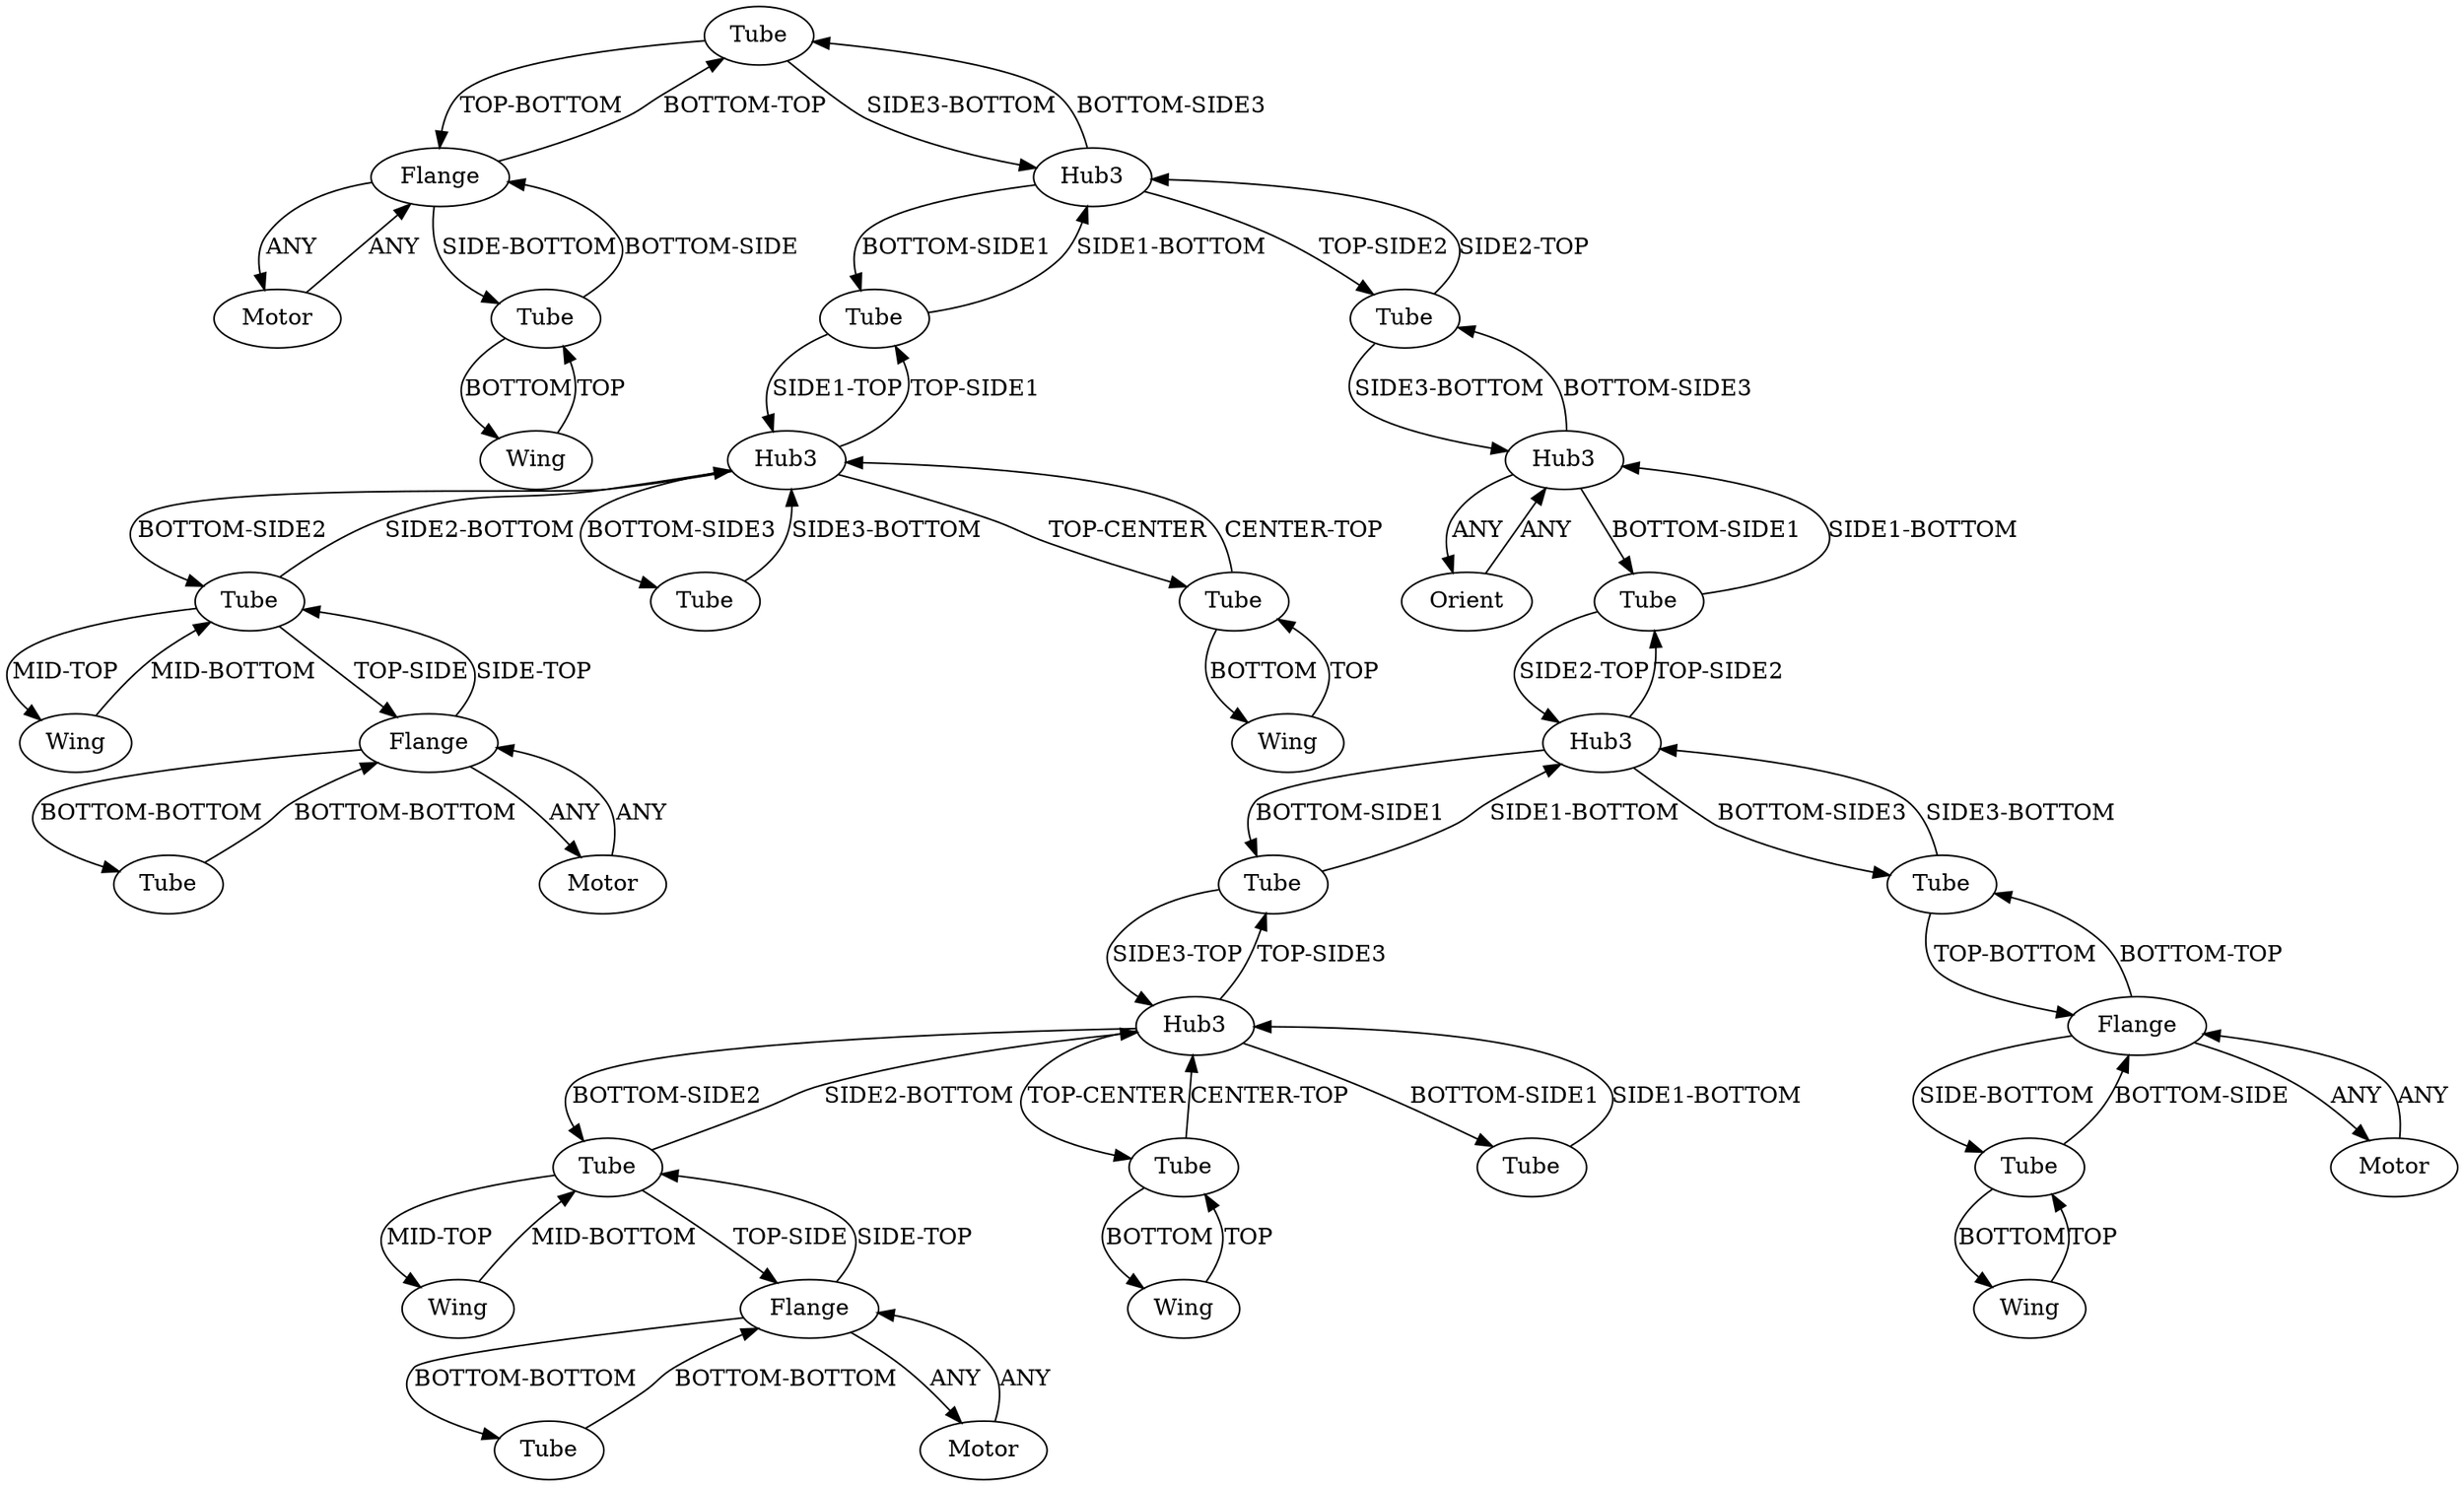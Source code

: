 /* Created by igraph 0.10.2 */
digraph {
  0 [
    instance=Tube_instance_1
    label=Tube
  ];
  1 [
    instance=Orient
    label=Orient
  ];
  2 [
    instance=Wing_instance_1
    label=Wing
  ];
  3 [
    instance=Tube_instance_2
    label=Tube
  ];
  4 [
    instance=Tube_instance_3
    label=Tube
  ];
  5 [
    instance=Wing_instance_2
    label=Wing
  ];
  6 [
    instance=Tube_instance_4
    label=Tube
  ];
  7 [
    instance=Flange_instance_1
    label=Flange
  ];
  8 [
    instance=Flange_instance_2
    label=Flange
  ];
  9 [
    instance=Tube_instance_5
    label=Tube
  ];
  10 [
    instance=Tube_instance_6
    label=Tube
  ];
  11 [
    instance=Hub3_instance_1
    label=Hub3
  ];
  12 [
    instance=Wing_instance_3
    label=Wing
  ];
  13 [
    instance=Hub3_instance_2
    label=Hub3
  ];
  14 [
    instance=Wing_instance_4
    label=Wing
  ];
  15 [
    instance=Flange_instance_3
    label=Flange
  ];
  16 [
    instance=Tube_instance_7
    label=Tube
  ];
  17 [
    instance=Motor_instance_1
    label=Motor
  ];
  18 [
    instance=Tube_instance_8
    label=Tube
  ];
  19 [
    instance=Tube_instance_9
    label=Tube
  ];
  20 [
    instance=Tube_instance_10
    label=Tube
  ];
  21 [
    instance=Hub3_instance_3
    label=Hub3
  ];
  22 [
    instance=Tube_instance_11
    label=Tube
  ];
  23 [
    instance=Tube_instance_12
    label=Tube
  ];
  24 [
    instance=Tube_instance_13
    label=Tube
  ];
  25 [
    instance=Motor_instance_2
    label=Motor
  ];
  26 [
    instance=Motor_instance_3
    label=Motor
  ];
  27 [
    instance=Tube_instance_14
    label=Tube
  ];
  28 [
    instance=Wing_instance_5
    label=Wing
  ];
  29 [
    instance=Hub3_instance_4
    label=Hub3
  ];
  30 [
    instance=Hub3_instance_5
    label=Hub3
  ];
  31 [
    instance=Flange_instance_4
    label=Flange
  ];
  32 [
    instance=Tube_instance_15
    label=Tube
  ];
  33 [
    instance=Tube_instance_16
    label=Tube
  ];
  34 [
    instance=Motor_instance_4
    label=Motor
  ];
  35 [
    instance=Wing_instance_6
    label=Wing
  ];

  0 -> 13 [
    label="SIDE3-BOTTOM"
  ];
  0 -> 7 [
    label="TOP-BOTTOM"
  ];
  1 -> 21 [
    label=ANY
  ];
  2 -> 33 [
    label=TOP
  ];
  3 -> 14 [
    label=BOTTOM
  ];
  3 -> 8 [
    label="BOTTOM-SIDE"
  ];
  4 -> 11 [
    label="SIDE3-TOP"
  ];
  4 -> 29 [
    label="SIDE1-BOTTOM"
  ];
  5 -> 9 [
    label="MID-BOTTOM"
  ];
  6 -> 13 [
    label="SIDE1-BOTTOM"
  ];
  6 -> 30 [
    label="SIDE1-TOP"
  ];
  7 -> 20 [
    label="SIDE-BOTTOM"
  ];
  7 -> 0 [
    label="BOTTOM-TOP"
  ];
  7 -> 17 [
    label=ANY
  ];
  8 -> 3 [
    label="SIDE-BOTTOM"
  ];
  8 -> 25 [
    label=ANY
  ];
  8 -> 32 [
    label="BOTTOM-TOP"
  ];
  9 -> 30 [
    label="SIDE2-BOTTOM"
  ];
  9 -> 15 [
    label="TOP-SIDE"
  ];
  9 -> 5 [
    label="MID-TOP"
  ];
  10 -> 31 [
    label="BOTTOM-BOTTOM"
  ];
  11 -> 19 [
    label="TOP-CENTER"
  ];
  11 -> 27 [
    label="BOTTOM-SIDE1"
  ];
  11 -> 4 [
    label="TOP-SIDE3"
  ];
  11 -> 18 [
    label="BOTTOM-SIDE2"
  ];
  12 -> 19 [
    label=TOP
  ];
  13 -> 6 [
    label="BOTTOM-SIDE1"
  ];
  13 -> 22 [
    label="TOP-SIDE2"
  ];
  13 -> 0 [
    label="BOTTOM-SIDE3"
  ];
  14 -> 3 [
    label=TOP
  ];
  15 -> 9 [
    label="SIDE-TOP"
  ];
  15 -> 24 [
    label="BOTTOM-BOTTOM"
  ];
  15 -> 34 [
    label=ANY
  ];
  16 -> 21 [
    label="SIDE1-BOTTOM"
  ];
  16 -> 29 [
    label="SIDE2-TOP"
  ];
  17 -> 7 [
    label=ANY
  ];
  18 -> 28 [
    label="MID-TOP"
  ];
  18 -> 11 [
    label="SIDE2-BOTTOM"
  ];
  18 -> 31 [
    label="TOP-SIDE"
  ];
  19 -> 12 [
    label=BOTTOM
  ];
  19 -> 11 [
    label="CENTER-TOP"
  ];
  20 -> 7 [
    label="BOTTOM-SIDE"
  ];
  20 -> 35 [
    label=BOTTOM
  ];
  21 -> 1 [
    label=ANY
  ];
  21 -> 16 [
    label="BOTTOM-SIDE1"
  ];
  21 -> 22 [
    label="BOTTOM-SIDE3"
  ];
  22 -> 13 [
    label="SIDE2-TOP"
  ];
  22 -> 21 [
    label="SIDE3-BOTTOM"
  ];
  23 -> 30 [
    label="SIDE3-BOTTOM"
  ];
  24 -> 15 [
    label="BOTTOM-BOTTOM"
  ];
  25 -> 8 [
    label=ANY
  ];
  26 -> 31 [
    label=ANY
  ];
  27 -> 11 [
    label="SIDE1-BOTTOM"
  ];
  28 -> 18 [
    label="MID-BOTTOM"
  ];
  29 -> 32 [
    label="BOTTOM-SIDE3"
  ];
  29 -> 16 [
    label="TOP-SIDE2"
  ];
  29 -> 4 [
    label="BOTTOM-SIDE1"
  ];
  30 -> 6 [
    label="TOP-SIDE1"
  ];
  30 -> 33 [
    label="TOP-CENTER"
  ];
  30 -> 23 [
    label="BOTTOM-SIDE3"
  ];
  30 -> 9 [
    label="BOTTOM-SIDE2"
  ];
  31 -> 26 [
    label=ANY
  ];
  31 -> 18 [
    label="SIDE-TOP"
  ];
  31 -> 10 [
    label="BOTTOM-BOTTOM"
  ];
  32 -> 8 [
    label="TOP-BOTTOM"
  ];
  32 -> 29 [
    label="SIDE3-BOTTOM"
  ];
  33 -> 2 [
    label=BOTTOM
  ];
  33 -> 30 [
    label="CENTER-TOP"
  ];
  34 -> 15 [
    label=ANY
  ];
  35 -> 20 [
    label=TOP
  ];
}
